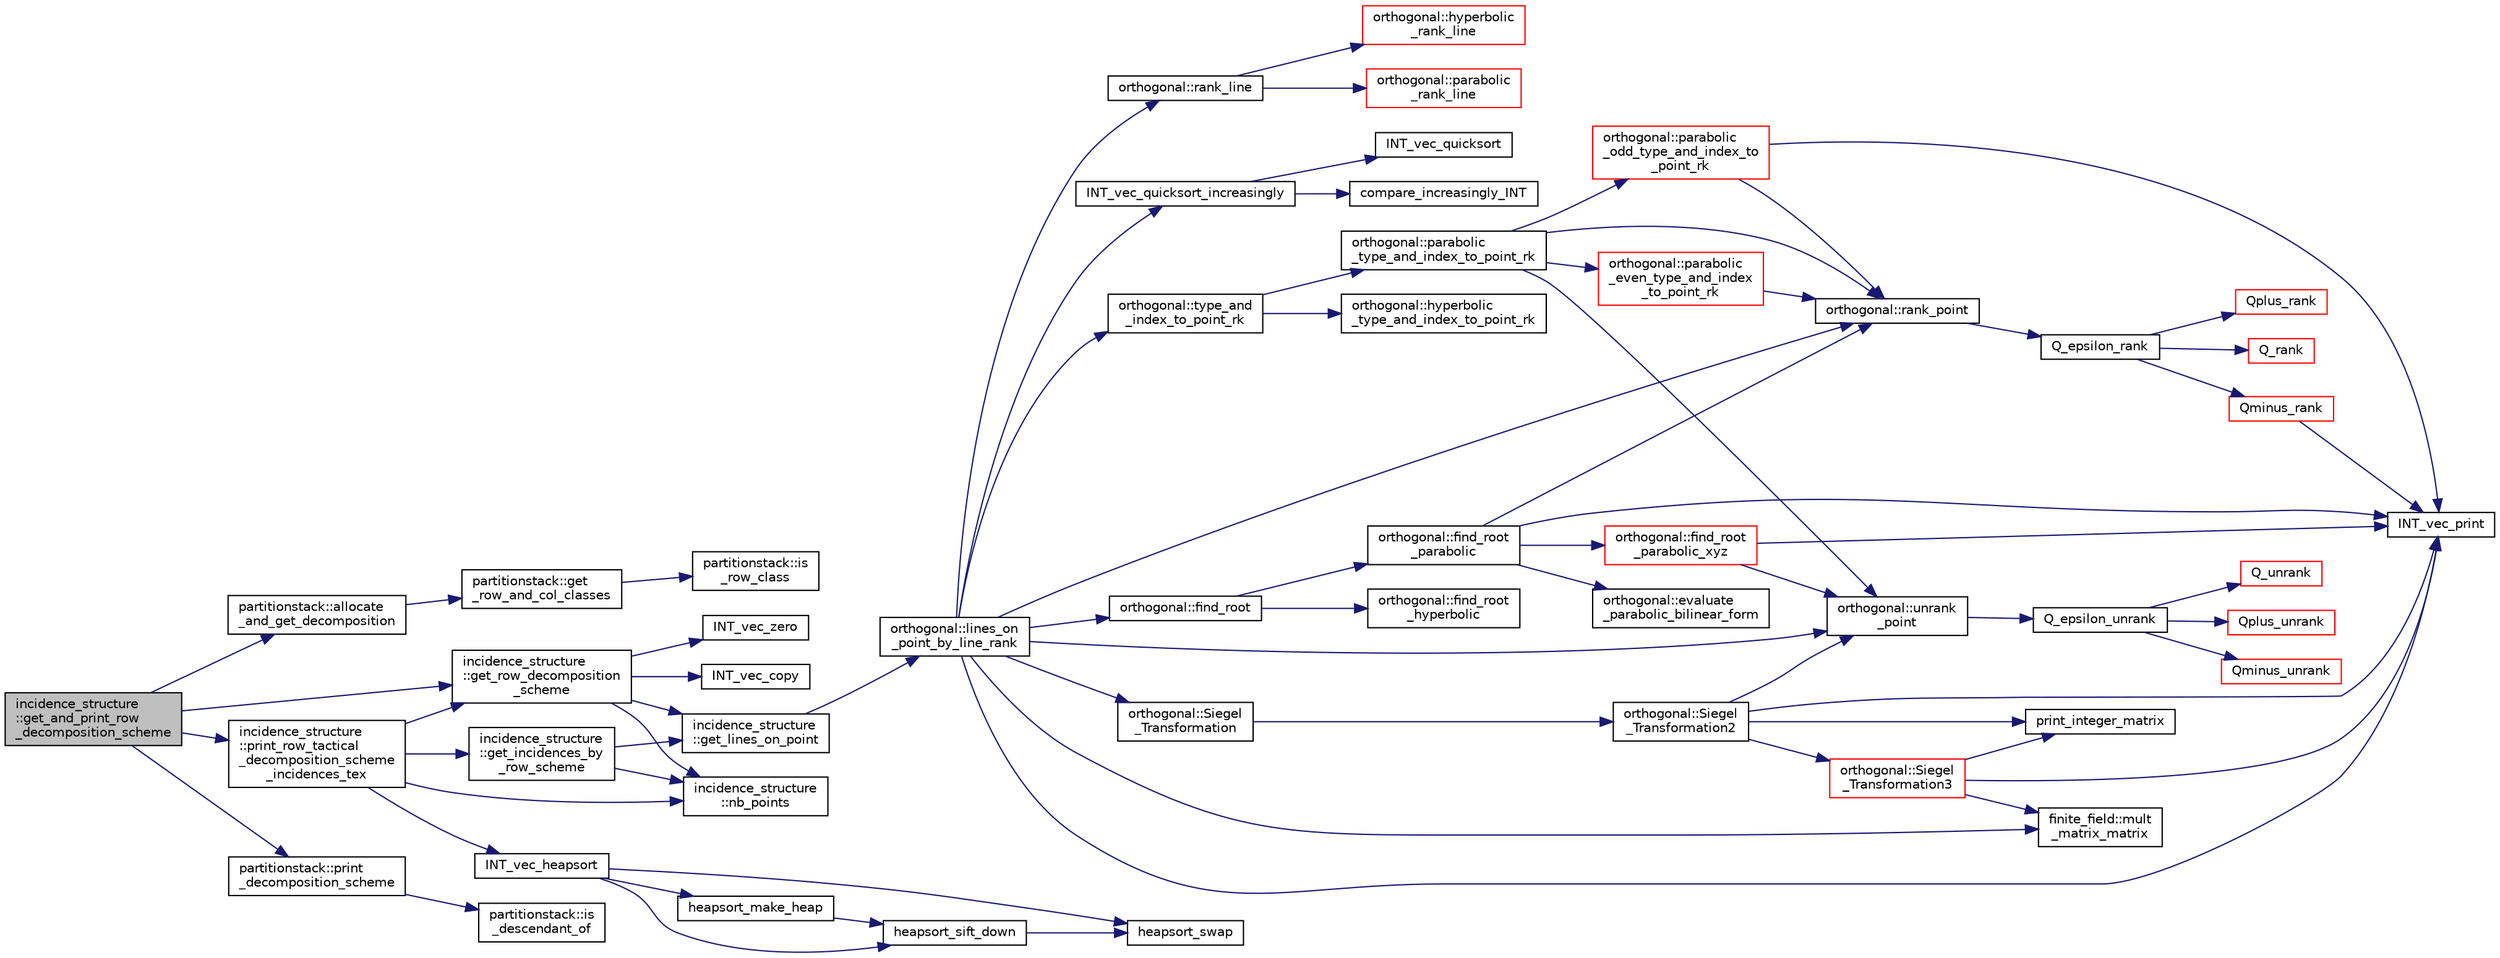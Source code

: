digraph "incidence_structure::get_and_print_row_decomposition_scheme"
{
  edge [fontname="Helvetica",fontsize="10",labelfontname="Helvetica",labelfontsize="10"];
  node [fontname="Helvetica",fontsize="10",shape=record];
  rankdir="LR";
  Node2733 [label="incidence_structure\l::get_and_print_row\l_decomposition_scheme",height=0.2,width=0.4,color="black", fillcolor="grey75", style="filled", fontcolor="black"];
  Node2733 -> Node2734 [color="midnightblue",fontsize="10",style="solid",fontname="Helvetica"];
  Node2734 [label="partitionstack::allocate\l_and_get_decomposition",height=0.2,width=0.4,color="black", fillcolor="white", style="filled",URL="$d3/d87/classpartitionstack.html#a3cd13923b18c41d37259ed943f331208"];
  Node2734 -> Node2735 [color="midnightblue",fontsize="10",style="solid",fontname="Helvetica"];
  Node2735 [label="partitionstack::get\l_row_and_col_classes",height=0.2,width=0.4,color="black", fillcolor="white", style="filled",URL="$d3/d87/classpartitionstack.html#a127a6965905c3f08c50ee09a100cb465"];
  Node2735 -> Node2736 [color="midnightblue",fontsize="10",style="solid",fontname="Helvetica"];
  Node2736 [label="partitionstack::is\l_row_class",height=0.2,width=0.4,color="black", fillcolor="white", style="filled",URL="$d3/d87/classpartitionstack.html#ad8497b40f1c327d3eb2fb2b993d88bb7"];
  Node2733 -> Node2737 [color="midnightblue",fontsize="10",style="solid",fontname="Helvetica"];
  Node2737 [label="incidence_structure\l::get_row_decomposition\l_scheme",height=0.2,width=0.4,color="black", fillcolor="white", style="filled",URL="$da/d8a/classincidence__structure.html#aa0ad04253ba8e75bb15900ee8b01c9aa"];
  Node2737 -> Node2738 [color="midnightblue",fontsize="10",style="solid",fontname="Helvetica"];
  Node2738 [label="INT_vec_zero",height=0.2,width=0.4,color="black", fillcolor="white", style="filled",URL="$df/dbf/sajeeb_8_c.html#aa8c9c7977203577026080f546fe4980f"];
  Node2737 -> Node2739 [color="midnightblue",fontsize="10",style="solid",fontname="Helvetica"];
  Node2739 [label="incidence_structure\l::get_lines_on_point",height=0.2,width=0.4,color="black", fillcolor="white", style="filled",URL="$da/d8a/classincidence__structure.html#a09148fd9478525b4a65c8e44833d1861"];
  Node2739 -> Node2740 [color="midnightblue",fontsize="10",style="solid",fontname="Helvetica"];
  Node2740 [label="orthogonal::lines_on\l_point_by_line_rank",height=0.2,width=0.4,color="black", fillcolor="white", style="filled",URL="$d7/daa/classorthogonal.html#adc21874b6da3cd3585c704994fb538aa"];
  Node2740 -> Node2741 [color="midnightblue",fontsize="10",style="solid",fontname="Helvetica"];
  Node2741 [label="orthogonal::type_and\l_index_to_point_rk",height=0.2,width=0.4,color="black", fillcolor="white", style="filled",URL="$d7/daa/classorthogonal.html#a319ef460cdfe3247d336c3fb482901eb"];
  Node2741 -> Node2742 [color="midnightblue",fontsize="10",style="solid",fontname="Helvetica"];
  Node2742 [label="orthogonal::hyperbolic\l_type_and_index_to_point_rk",height=0.2,width=0.4,color="black", fillcolor="white", style="filled",URL="$d7/daa/classorthogonal.html#af31cd843ff2e6eb4fe1ba9c49e62d1b8"];
  Node2741 -> Node2743 [color="midnightblue",fontsize="10",style="solid",fontname="Helvetica"];
  Node2743 [label="orthogonal::parabolic\l_type_and_index_to_point_rk",height=0.2,width=0.4,color="black", fillcolor="white", style="filled",URL="$d7/daa/classorthogonal.html#a67c316cf01b382762e6ac372f522d106"];
  Node2743 -> Node2744 [color="midnightblue",fontsize="10",style="solid",fontname="Helvetica"];
  Node2744 [label="orthogonal::unrank\l_point",height=0.2,width=0.4,color="black", fillcolor="white", style="filled",URL="$d7/daa/classorthogonal.html#ab655117100f7c66c19817b84ac5ac0a0"];
  Node2744 -> Node2745 [color="midnightblue",fontsize="10",style="solid",fontname="Helvetica"];
  Node2745 [label="Q_epsilon_unrank",height=0.2,width=0.4,color="black", fillcolor="white", style="filled",URL="$d4/d67/geometry_8h.html#af162c4d30d4a6528299e37551c353e7b"];
  Node2745 -> Node2746 [color="midnightblue",fontsize="10",style="solid",fontname="Helvetica"];
  Node2746 [label="Q_unrank",height=0.2,width=0.4,color="red", fillcolor="white", style="filled",URL="$db/da0/lib_2foundations_2geometry_2orthogonal__points_8_c.html#a6d02923d5b54ef796934e753e6f5b65b"];
  Node2745 -> Node2764 [color="midnightblue",fontsize="10",style="solid",fontname="Helvetica"];
  Node2764 [label="Qplus_unrank",height=0.2,width=0.4,color="red", fillcolor="white", style="filled",URL="$db/da0/lib_2foundations_2geometry_2orthogonal__points_8_c.html#ad50512edd586919700e033744b4a03c8"];
  Node2745 -> Node2765 [color="midnightblue",fontsize="10",style="solid",fontname="Helvetica"];
  Node2765 [label="Qminus_unrank",height=0.2,width=0.4,color="red", fillcolor="white", style="filled",URL="$db/da0/lib_2foundations_2geometry_2orthogonal__points_8_c.html#ac2dd18f435ab479095b836a483c12c7d"];
  Node2743 -> Node2766 [color="midnightblue",fontsize="10",style="solid",fontname="Helvetica"];
  Node2766 [label="orthogonal::rank_point",height=0.2,width=0.4,color="black", fillcolor="white", style="filled",URL="$d7/daa/classorthogonal.html#adb4f1528590a804b3c011a68c9ebf655"];
  Node2766 -> Node2767 [color="midnightblue",fontsize="10",style="solid",fontname="Helvetica"];
  Node2767 [label="Q_epsilon_rank",height=0.2,width=0.4,color="black", fillcolor="white", style="filled",URL="$d4/d67/geometry_8h.html#a0949e1151174e2988aa697cb31942e97"];
  Node2767 -> Node2768 [color="midnightblue",fontsize="10",style="solid",fontname="Helvetica"];
  Node2768 [label="Q_rank",height=0.2,width=0.4,color="red", fillcolor="white", style="filled",URL="$db/da0/lib_2foundations_2geometry_2orthogonal__points_8_c.html#ad2671f4db3224df1e22494b9d946375e"];
  Node2767 -> Node2784 [color="midnightblue",fontsize="10",style="solid",fontname="Helvetica"];
  Node2784 [label="Qplus_rank",height=0.2,width=0.4,color="red", fillcolor="white", style="filled",URL="$db/da0/lib_2foundations_2geometry_2orthogonal__points_8_c.html#aaa1be357d007a845ce2866169d63afb7"];
  Node2767 -> Node2785 [color="midnightblue",fontsize="10",style="solid",fontname="Helvetica"];
  Node2785 [label="Qminus_rank",height=0.2,width=0.4,color="red", fillcolor="white", style="filled",URL="$db/da0/lib_2foundations_2geometry_2orthogonal__points_8_c.html#aec3e3dad3c2c12fa081edab0af2cb91a"];
  Node2785 -> Node2774 [color="midnightblue",fontsize="10",style="solid",fontname="Helvetica"];
  Node2774 [label="INT_vec_print",height=0.2,width=0.4,color="black", fillcolor="white", style="filled",URL="$df/dbf/sajeeb_8_c.html#a79a5901af0b47dd0d694109543c027fe"];
  Node2743 -> Node2787 [color="midnightblue",fontsize="10",style="solid",fontname="Helvetica"];
  Node2787 [label="orthogonal::parabolic\l_even_type_and_index\l_to_point_rk",height=0.2,width=0.4,color="red", fillcolor="white", style="filled",URL="$d7/daa/classorthogonal.html#af43894039e8c5a8039f52b93dfa3ff77"];
  Node2787 -> Node2766 [color="midnightblue",fontsize="10",style="solid",fontname="Helvetica"];
  Node2743 -> Node2800 [color="midnightblue",fontsize="10",style="solid",fontname="Helvetica"];
  Node2800 [label="orthogonal::parabolic\l_odd_type_and_index_to\l_point_rk",height=0.2,width=0.4,color="red", fillcolor="white", style="filled",URL="$d7/daa/classorthogonal.html#aac70113614b52601e38b3ce8cbffbc9a"];
  Node2800 -> Node2774 [color="midnightblue",fontsize="10",style="solid",fontname="Helvetica"];
  Node2800 -> Node2766 [color="midnightblue",fontsize="10",style="solid",fontname="Helvetica"];
  Node2740 -> Node2744 [color="midnightblue",fontsize="10",style="solid",fontname="Helvetica"];
  Node2740 -> Node2804 [color="midnightblue",fontsize="10",style="solid",fontname="Helvetica"];
  Node2804 [label="orthogonal::find_root",height=0.2,width=0.4,color="black", fillcolor="white", style="filled",URL="$d7/daa/classorthogonal.html#a7cad6e763a1f49ab5e372a26f5cdf247"];
  Node2804 -> Node2805 [color="midnightblue",fontsize="10",style="solid",fontname="Helvetica"];
  Node2805 [label="orthogonal::find_root\l_hyperbolic",height=0.2,width=0.4,color="black", fillcolor="white", style="filled",URL="$d7/daa/classorthogonal.html#a4cb66d7aec283cd032a99cb9b2b9992d"];
  Node2804 -> Node2806 [color="midnightblue",fontsize="10",style="solid",fontname="Helvetica"];
  Node2806 [label="orthogonal::find_root\l_parabolic",height=0.2,width=0.4,color="black", fillcolor="white", style="filled",URL="$d7/daa/classorthogonal.html#a2e4453bb31692707f8a9e8b660b2e136"];
  Node2806 -> Node2807 [color="midnightblue",fontsize="10",style="solid",fontname="Helvetica"];
  Node2807 [label="orthogonal::find_root\l_parabolic_xyz",height=0.2,width=0.4,color="red", fillcolor="white", style="filled",URL="$d7/daa/classorthogonal.html#a17dba83065c664a7d174c4693e87493b"];
  Node2807 -> Node2744 [color="midnightblue",fontsize="10",style="solid",fontname="Helvetica"];
  Node2807 -> Node2774 [color="midnightblue",fontsize="10",style="solid",fontname="Helvetica"];
  Node2806 -> Node2774 [color="midnightblue",fontsize="10",style="solid",fontname="Helvetica"];
  Node2806 -> Node2808 [color="midnightblue",fontsize="10",style="solid",fontname="Helvetica"];
  Node2808 [label="orthogonal::evaluate\l_parabolic_bilinear_form",height=0.2,width=0.4,color="black", fillcolor="white", style="filled",URL="$d7/daa/classorthogonal.html#a8ee79da4c853cd384a0028cbebbbe0ee"];
  Node2806 -> Node2766 [color="midnightblue",fontsize="10",style="solid",fontname="Helvetica"];
  Node2740 -> Node2809 [color="midnightblue",fontsize="10",style="solid",fontname="Helvetica"];
  Node2809 [label="orthogonal::Siegel\l_Transformation",height=0.2,width=0.4,color="black", fillcolor="white", style="filled",URL="$d7/daa/classorthogonal.html#a27258e68c99323ac8de66fedbe565a3d"];
  Node2809 -> Node2810 [color="midnightblue",fontsize="10",style="solid",fontname="Helvetica"];
  Node2810 [label="orthogonal::Siegel\l_Transformation2",height=0.2,width=0.4,color="black", fillcolor="white", style="filled",URL="$d7/daa/classorthogonal.html#aaf1945ebd71495f1b362e5091d4b30ec"];
  Node2810 -> Node2744 [color="midnightblue",fontsize="10",style="solid",fontname="Helvetica"];
  Node2810 -> Node2774 [color="midnightblue",fontsize="10",style="solid",fontname="Helvetica"];
  Node2810 -> Node2811 [color="midnightblue",fontsize="10",style="solid",fontname="Helvetica"];
  Node2811 [label="orthogonal::Siegel\l_Transformation3",height=0.2,width=0.4,color="red", fillcolor="white", style="filled",URL="$d7/daa/classorthogonal.html#ac9129abf3f825e8c7d5591d1ba116ac7"];
  Node2811 -> Node2774 [color="midnightblue",fontsize="10",style="solid",fontname="Helvetica"];
  Node2811 -> Node2816 [color="midnightblue",fontsize="10",style="solid",fontname="Helvetica"];
  Node2816 [label="print_integer_matrix",height=0.2,width=0.4,color="black", fillcolor="white", style="filled",URL="$d5/db4/io__and__os_8h.html#ab4d187a9b89a64102b971201b789b653"];
  Node2811 -> Node2818 [color="midnightblue",fontsize="10",style="solid",fontname="Helvetica"];
  Node2818 [label="finite_field::mult\l_matrix_matrix",height=0.2,width=0.4,color="black", fillcolor="white", style="filled",URL="$df/d5a/classfinite__field.html#a5e28706b815838d0ec34de1fa74bc3c4"];
  Node2810 -> Node2816 [color="midnightblue",fontsize="10",style="solid",fontname="Helvetica"];
  Node2740 -> Node2818 [color="midnightblue",fontsize="10",style="solid",fontname="Helvetica"];
  Node2740 -> Node2766 [color="midnightblue",fontsize="10",style="solid",fontname="Helvetica"];
  Node2740 -> Node2832 [color="midnightblue",fontsize="10",style="solid",fontname="Helvetica"];
  Node2832 [label="orthogonal::rank_line",height=0.2,width=0.4,color="black", fillcolor="white", style="filled",URL="$d7/daa/classorthogonal.html#a5e1b5a3eb76840f425e71f25dabcd470"];
  Node2832 -> Node2833 [color="midnightblue",fontsize="10",style="solid",fontname="Helvetica"];
  Node2833 [label="orthogonal::hyperbolic\l_rank_line",height=0.2,width=0.4,color="red", fillcolor="white", style="filled",URL="$d7/daa/classorthogonal.html#a2810f9a6851f445b03fdbfe2a888e9f5"];
  Node2832 -> Node2887 [color="midnightblue",fontsize="10",style="solid",fontname="Helvetica"];
  Node2887 [label="orthogonal::parabolic\l_rank_line",height=0.2,width=0.4,color="red", fillcolor="white", style="filled",URL="$d7/daa/classorthogonal.html#a7df334ceca90bc5b90c56354dbaf45c9"];
  Node2740 -> Node2909 [color="midnightblue",fontsize="10",style="solid",fontname="Helvetica"];
  Node2909 [label="INT_vec_quicksort_increasingly",height=0.2,width=0.4,color="black", fillcolor="white", style="filled",URL="$d5/de2/foundations_2data__structures_2data__structures_8h.html#a31ccee746bc644f58816c67bc3a0e237"];
  Node2909 -> Node2910 [color="midnightblue",fontsize="10",style="solid",fontname="Helvetica"];
  Node2910 [label="INT_vec_quicksort",height=0.2,width=0.4,color="black", fillcolor="white", style="filled",URL="$d4/dd7/sorting_8_c.html#a06b413b423531ad098e9536031cc91ef"];
  Node2909 -> Node2911 [color="midnightblue",fontsize="10",style="solid",fontname="Helvetica"];
  Node2911 [label="compare_increasingly_INT",height=0.2,width=0.4,color="black", fillcolor="white", style="filled",URL="$d4/dd7/sorting_8_c.html#aa182150f114c64f81fcefcbc6d292790"];
  Node2740 -> Node2774 [color="midnightblue",fontsize="10",style="solid",fontname="Helvetica"];
  Node2737 -> Node2912 [color="midnightblue",fontsize="10",style="solid",fontname="Helvetica"];
  Node2912 [label="incidence_structure\l::nb_points",height=0.2,width=0.4,color="black", fillcolor="white", style="filled",URL="$da/d8a/classincidence__structure.html#aff5f6bfdc7470e73082ee6faacf0af64"];
  Node2737 -> Node2822 [color="midnightblue",fontsize="10",style="solid",fontname="Helvetica"];
  Node2822 [label="INT_vec_copy",height=0.2,width=0.4,color="black", fillcolor="white", style="filled",URL="$df/dbf/sajeeb_8_c.html#ac2d875e27e009af6ec04d17254d11075"];
  Node2733 -> Node2913 [color="midnightblue",fontsize="10",style="solid",fontname="Helvetica"];
  Node2913 [label="partitionstack::print\l_decomposition_scheme",height=0.2,width=0.4,color="black", fillcolor="white", style="filled",URL="$d3/d87/classpartitionstack.html#a988c07dc47753333f43dfc393f86f3f7"];
  Node2913 -> Node2914 [color="midnightblue",fontsize="10",style="solid",fontname="Helvetica"];
  Node2914 [label="partitionstack::is\l_descendant_of",height=0.2,width=0.4,color="black", fillcolor="white", style="filled",URL="$d3/d87/classpartitionstack.html#ad5185008e6077511fc180402530e0cc7"];
  Node2733 -> Node2915 [color="midnightblue",fontsize="10",style="solid",fontname="Helvetica"];
  Node2915 [label="incidence_structure\l::print_row_tactical\l_decomposition_scheme\l_incidences_tex",height=0.2,width=0.4,color="black", fillcolor="white", style="filled",URL="$da/d8a/classincidence__structure.html#a23279d5c98b702de05171c245d5375fa"];
  Node2915 -> Node2737 [color="midnightblue",fontsize="10",style="solid",fontname="Helvetica"];
  Node2915 -> Node2916 [color="midnightblue",fontsize="10",style="solid",fontname="Helvetica"];
  Node2916 [label="incidence_structure\l::get_incidences_by\l_row_scheme",height=0.2,width=0.4,color="black", fillcolor="white", style="filled",URL="$da/d8a/classincidence__structure.html#addab249e03244133841bd793389c792c"];
  Node2916 -> Node2739 [color="midnightblue",fontsize="10",style="solid",fontname="Helvetica"];
  Node2916 -> Node2912 [color="midnightblue",fontsize="10",style="solid",fontname="Helvetica"];
  Node2915 -> Node2912 [color="midnightblue",fontsize="10",style="solid",fontname="Helvetica"];
  Node2915 -> Node2917 [color="midnightblue",fontsize="10",style="solid",fontname="Helvetica"];
  Node2917 [label="INT_vec_heapsort",height=0.2,width=0.4,color="black", fillcolor="white", style="filled",URL="$d5/de2/foundations_2data__structures_2data__structures_8h.html#a3590ad9987f801fbfc94634300182f39"];
  Node2917 -> Node2918 [color="midnightblue",fontsize="10",style="solid",fontname="Helvetica"];
  Node2918 [label="heapsort_make_heap",height=0.2,width=0.4,color="black", fillcolor="white", style="filled",URL="$d4/dd7/sorting_8_c.html#a42f24453d7d77eeb1338ebd1a13cfdbb"];
  Node2918 -> Node2919 [color="midnightblue",fontsize="10",style="solid",fontname="Helvetica"];
  Node2919 [label="heapsort_sift_down",height=0.2,width=0.4,color="black", fillcolor="white", style="filled",URL="$d4/dd7/sorting_8_c.html#a65cbb1a6a3f01f511673705437ddc18b"];
  Node2919 -> Node2920 [color="midnightblue",fontsize="10",style="solid",fontname="Helvetica"];
  Node2920 [label="heapsort_swap",height=0.2,width=0.4,color="black", fillcolor="white", style="filled",URL="$d4/dd7/sorting_8_c.html#a8f048362e6065297b19b6975bcbbfcc6"];
  Node2917 -> Node2920 [color="midnightblue",fontsize="10",style="solid",fontname="Helvetica"];
  Node2917 -> Node2919 [color="midnightblue",fontsize="10",style="solid",fontname="Helvetica"];
}
